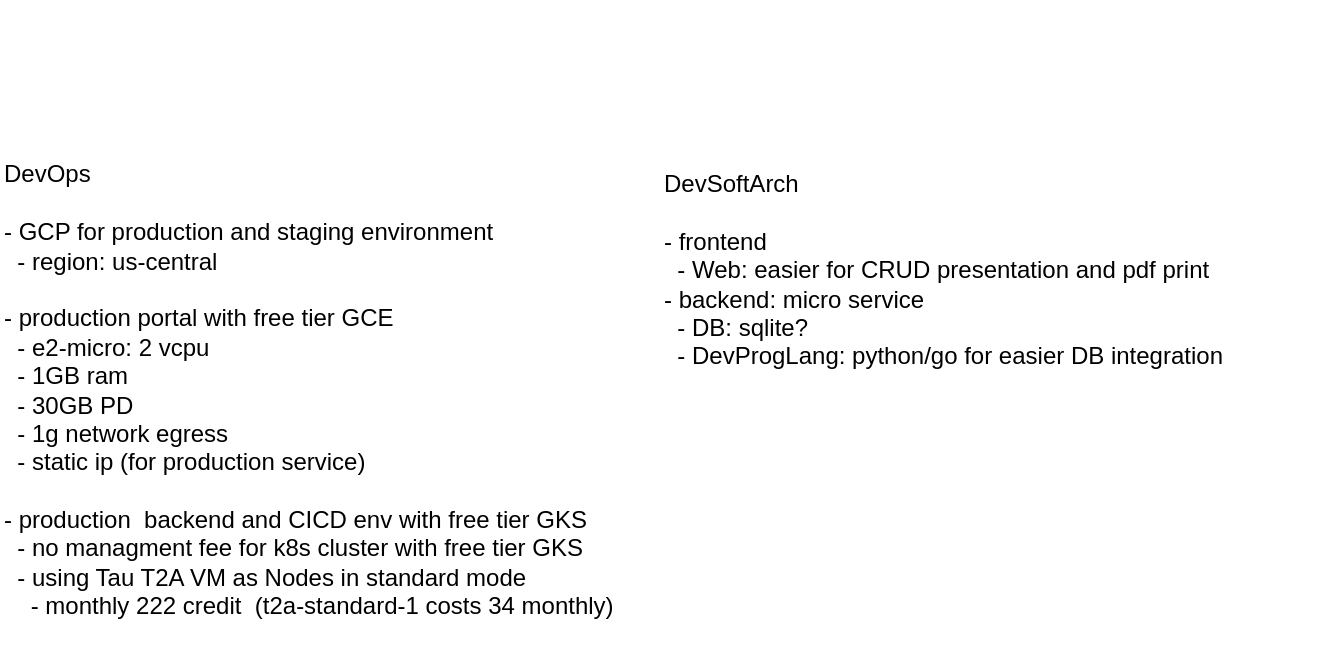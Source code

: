 <mxfile version="21.6.8" type="device">
  <diagram name="第 1 页" id="RSTH0A9Fy7KfbpkQ3IGk">
    <mxGraphModel dx="493" dy="1476" grid="1" gridSize="10" guides="1" tooltips="1" connect="1" arrows="1" fold="1" page="1" pageScale="1" pageWidth="827" pageHeight="1169" math="0" shadow="0">
      <root>
        <mxCell id="0" />
        <mxCell id="1" parent="0" />
        <mxCell id="m3cxBnHvqO1AkCnyJKCn-3" value="DevOps&lt;br&gt;&lt;br&gt;- GCP for production and staging environment&lt;br&gt;&amp;nbsp; - region: us-central&lt;br&gt;&lt;br&gt;- production portal with free tier GCE&amp;nbsp;&lt;br&gt;&amp;nbsp; - e2-micro: 2 vcpu&lt;br&gt;&amp;nbsp; - 1GB ram&lt;br&gt;&amp;nbsp; - 30GB PD&lt;br&gt;&amp;nbsp; - 1g network egress&lt;br&gt;&amp;nbsp; - static ip (for production service)&lt;br&gt;&lt;br&gt;- production&amp;nbsp; backend and CICD env with free tier GKS&lt;br&gt;&amp;nbsp; - no managment fee for k8s cluster with free tier GKS&lt;br&gt;&amp;nbsp; - using Tau T2A VM as Nodes in standard mode&lt;br&gt;&amp;nbsp; &amp;nbsp; - monthly 222 credit&amp;nbsp; (t2a-standard-1 costs 34 monthly)" style="text;html=1;strokeColor=none;fillColor=none;align=left;verticalAlign=middle;whiteSpace=wrap;rounded=0;" parent="1" vertex="1">
          <mxGeometry x="50" y="20" width="340" height="270" as="geometry" />
        </mxCell>
        <mxCell id="m3cxBnHvqO1AkCnyJKCn-4" value="DevSoftArch&lt;br&gt;&lt;br&gt;- frontend&lt;br&gt;&amp;nbsp; - Web: easier for CRUD presentation and pdf print&lt;br&gt;- backend: micro service&lt;br&gt;&amp;nbsp; - DB: sqlite?&lt;br&gt;&amp;nbsp; - DevProgLang: python/go for easier DB integration&lt;br&gt;" style="text;html=1;strokeColor=none;fillColor=none;align=left;verticalAlign=middle;whiteSpace=wrap;rounded=0;" parent="1" vertex="1">
          <mxGeometry x="380" y="-40" width="340" height="270" as="geometry" />
        </mxCell>
      </root>
    </mxGraphModel>
  </diagram>
</mxfile>
